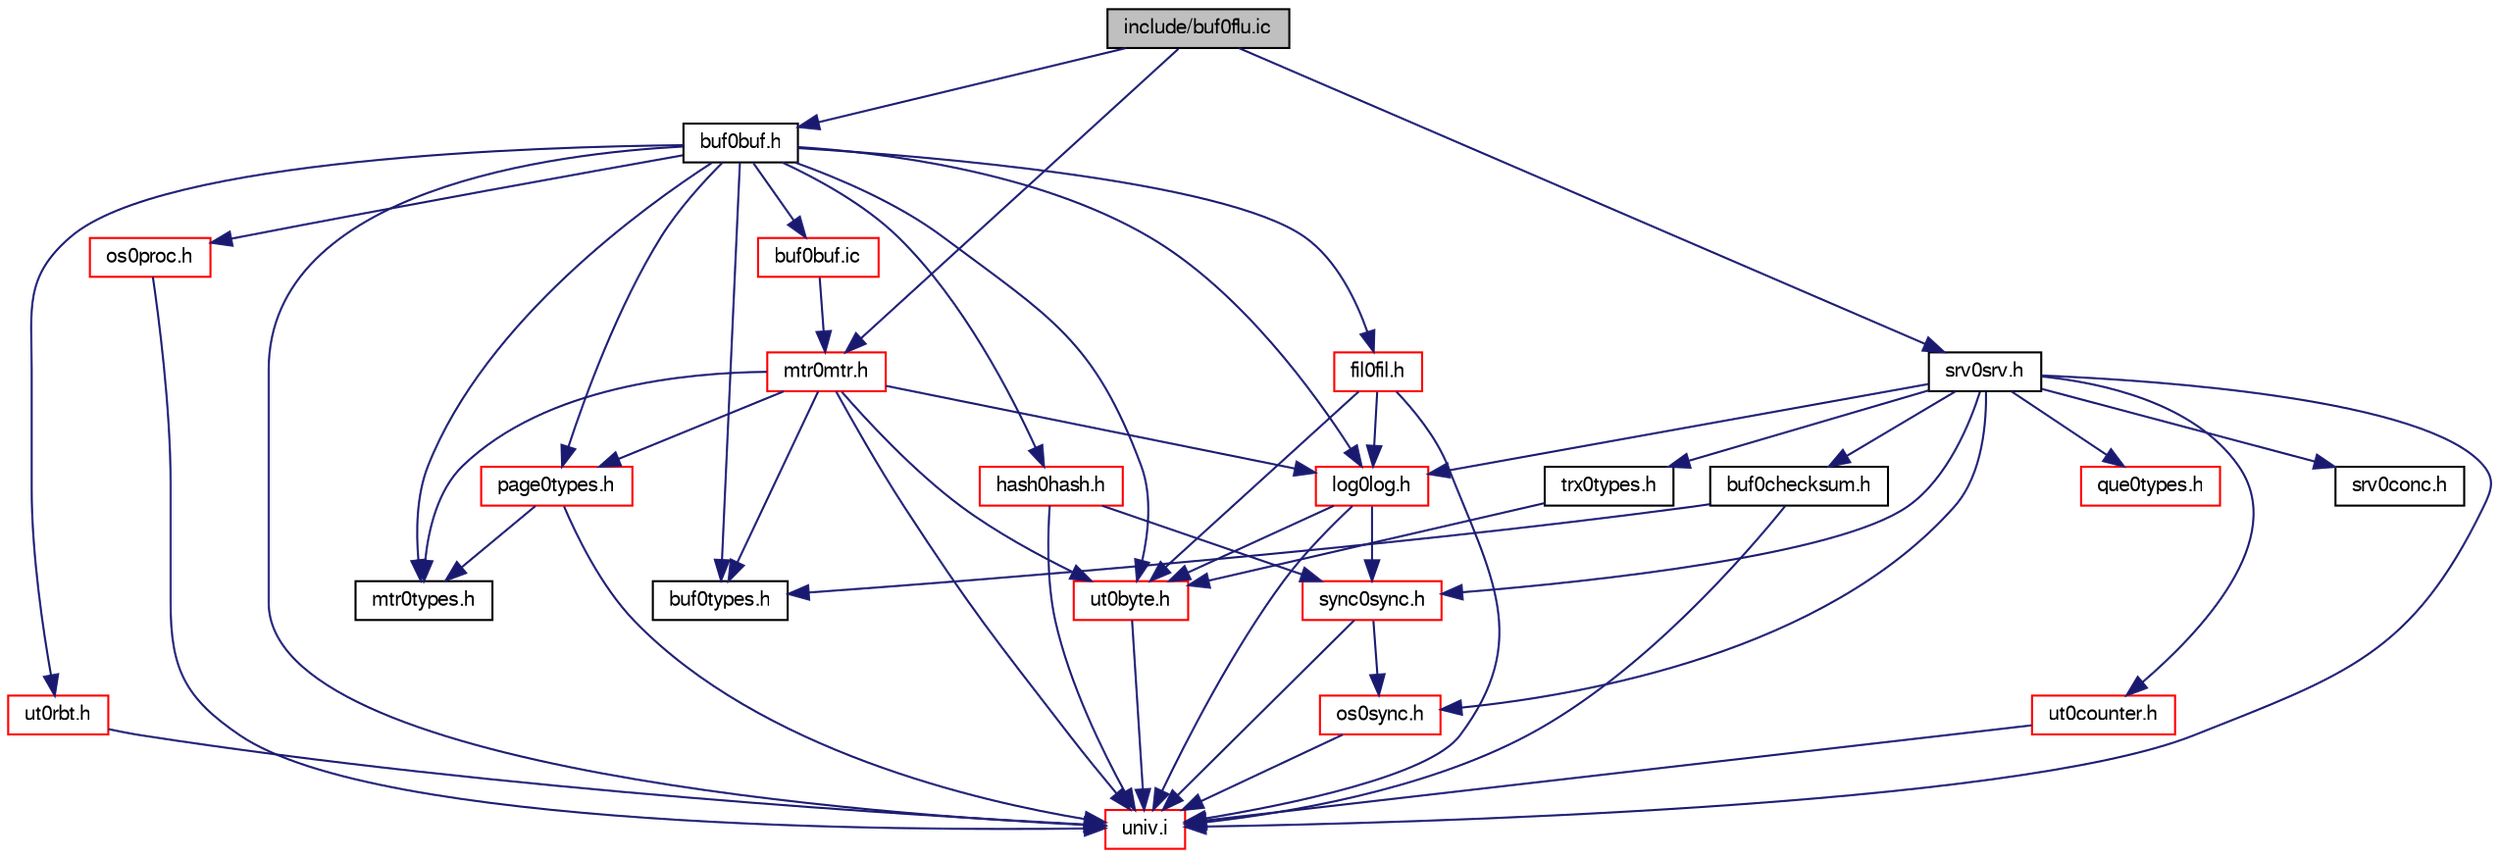 digraph "include/buf0flu.ic"
{
  bgcolor="transparent";
  edge [fontname="FreeSans",fontsize="10",labelfontname="FreeSans",labelfontsize="10"];
  node [fontname="FreeSans",fontsize="10",shape=record];
  Node1 [label="include/buf0flu.ic",height=0.2,width=0.4,color="black", fillcolor="grey75", style="filled" fontcolor="black"];
  Node1 -> Node2 [color="midnightblue",fontsize="10",style="solid",fontname="FreeSans"];
  Node2 [label="buf0buf.h",height=0.2,width=0.4,color="black",URL="$buf0buf_8h.html"];
  Node2 -> Node3 [color="midnightblue",fontsize="10",style="solid",fontname="FreeSans"];
  Node3 [label="univ.i",height=0.2,width=0.4,color="red",URL="$univ_8i.html"];
  Node2 -> Node4 [color="midnightblue",fontsize="10",style="solid",fontname="FreeSans"];
  Node4 [label="fil0fil.h",height=0.2,width=0.4,color="red",URL="$fil0fil_8h.html"];
  Node4 -> Node3 [color="midnightblue",fontsize="10",style="solid",fontname="FreeSans"];
  Node4 -> Node5 [color="midnightblue",fontsize="10",style="solid",fontname="FreeSans"];
  Node5 [label="ut0byte.h",height=0.2,width=0.4,color="red",URL="$ut0byte_8h.html"];
  Node5 -> Node3 [color="midnightblue",fontsize="10",style="solid",fontname="FreeSans"];
  Node4 -> Node6 [color="midnightblue",fontsize="10",style="solid",fontname="FreeSans"];
  Node6 [label="log0log.h",height=0.2,width=0.4,color="red",URL="$log0log_8h.html"];
  Node6 -> Node3 [color="midnightblue",fontsize="10",style="solid",fontname="FreeSans"];
  Node6 -> Node5 [color="midnightblue",fontsize="10",style="solid",fontname="FreeSans"];
  Node6 -> Node7 [color="midnightblue",fontsize="10",style="solid",fontname="FreeSans"];
  Node7 [label="sync0sync.h",height=0.2,width=0.4,color="red",URL="$sync0sync_8h.html"];
  Node7 -> Node3 [color="midnightblue",fontsize="10",style="solid",fontname="FreeSans"];
  Node7 -> Node8 [color="midnightblue",fontsize="10",style="solid",fontname="FreeSans"];
  Node8 [label="os0sync.h",height=0.2,width=0.4,color="red",URL="$os0sync_8h.html"];
  Node8 -> Node3 [color="midnightblue",fontsize="10",style="solid",fontname="FreeSans"];
  Node2 -> Node9 [color="midnightblue",fontsize="10",style="solid",fontname="FreeSans"];
  Node9 [label="mtr0types.h",height=0.2,width=0.4,color="black",URL="$mtr0types_8h.html"];
  Node2 -> Node10 [color="midnightblue",fontsize="10",style="solid",fontname="FreeSans"];
  Node10 [label="buf0types.h",height=0.2,width=0.4,color="black",URL="$buf0types_8h.html"];
  Node2 -> Node11 [color="midnightblue",fontsize="10",style="solid",fontname="FreeSans"];
  Node11 [label="hash0hash.h",height=0.2,width=0.4,color="red",URL="$hash0hash_8h.html"];
  Node11 -> Node3 [color="midnightblue",fontsize="10",style="solid",fontname="FreeSans"];
  Node11 -> Node7 [color="midnightblue",fontsize="10",style="solid",fontname="FreeSans"];
  Node2 -> Node5 [color="midnightblue",fontsize="10",style="solid",fontname="FreeSans"];
  Node2 -> Node12 [color="midnightblue",fontsize="10",style="solid",fontname="FreeSans"];
  Node12 [label="page0types.h",height=0.2,width=0.4,color="red",URL="$page0types_8h.html"];
  Node12 -> Node3 [color="midnightblue",fontsize="10",style="solid",fontname="FreeSans"];
  Node12 -> Node9 [color="midnightblue",fontsize="10",style="solid",fontname="FreeSans"];
  Node2 -> Node13 [color="midnightblue",fontsize="10",style="solid",fontname="FreeSans"];
  Node13 [label="ut0rbt.h",height=0.2,width=0.4,color="red",URL="$ut0rbt_8h.html"];
  Node13 -> Node3 [color="midnightblue",fontsize="10",style="solid",fontname="FreeSans"];
  Node2 -> Node14 [color="midnightblue",fontsize="10",style="solid",fontname="FreeSans"];
  Node14 [label="os0proc.h",height=0.2,width=0.4,color="red",URL="$os0proc_8h.html"];
  Node14 -> Node3 [color="midnightblue",fontsize="10",style="solid",fontname="FreeSans"];
  Node2 -> Node6 [color="midnightblue",fontsize="10",style="solid",fontname="FreeSans"];
  Node2 -> Node15 [color="midnightblue",fontsize="10",style="solid",fontname="FreeSans"];
  Node15 [label="buf0buf.ic",height=0.2,width=0.4,color="red",URL="$buf0buf_8ic.html"];
  Node15 -> Node16 [color="midnightblue",fontsize="10",style="solid",fontname="FreeSans"];
  Node16 [label="mtr0mtr.h",height=0.2,width=0.4,color="red",URL="$mtr0mtr_8h.html"];
  Node16 -> Node3 [color="midnightblue",fontsize="10",style="solid",fontname="FreeSans"];
  Node16 -> Node10 [color="midnightblue",fontsize="10",style="solid",fontname="FreeSans"];
  Node16 -> Node5 [color="midnightblue",fontsize="10",style="solid",fontname="FreeSans"];
  Node16 -> Node9 [color="midnightblue",fontsize="10",style="solid",fontname="FreeSans"];
  Node16 -> Node12 [color="midnightblue",fontsize="10",style="solid",fontname="FreeSans"];
  Node16 -> Node6 [color="midnightblue",fontsize="10",style="solid",fontname="FreeSans"];
  Node1 -> Node16 [color="midnightblue",fontsize="10",style="solid",fontname="FreeSans"];
  Node1 -> Node17 [color="midnightblue",fontsize="10",style="solid",fontname="FreeSans"];
  Node17 [label="srv0srv.h",height=0.2,width=0.4,color="black",URL="$srv0srv_8h.html"];
  Node17 -> Node3 [color="midnightblue",fontsize="10",style="solid",fontname="FreeSans"];
  Node17 -> Node6 [color="midnightblue",fontsize="10",style="solid",fontname="FreeSans"];
  Node17 -> Node7 [color="midnightblue",fontsize="10",style="solid",fontname="FreeSans"];
  Node17 -> Node8 [color="midnightblue",fontsize="10",style="solid",fontname="FreeSans"];
  Node17 -> Node18 [color="midnightblue",fontsize="10",style="solid",fontname="FreeSans"];
  Node18 [label="que0types.h",height=0.2,width=0.4,color="red",URL="$que0types_8h.html"];
  Node17 -> Node19 [color="midnightblue",fontsize="10",style="solid",fontname="FreeSans"];
  Node19 [label="trx0types.h",height=0.2,width=0.4,color="black",URL="$trx0types_8h.html"];
  Node19 -> Node5 [color="midnightblue",fontsize="10",style="solid",fontname="FreeSans"];
  Node17 -> Node20 [color="midnightblue",fontsize="10",style="solid",fontname="FreeSans"];
  Node20 [label="srv0conc.h",height=0.2,width=0.4,color="black",URL="$srv0conc_8h_source.html"];
  Node17 -> Node21 [color="midnightblue",fontsize="10",style="solid",fontname="FreeSans"];
  Node21 [label="buf0checksum.h",height=0.2,width=0.4,color="black",URL="$buf0checksum_8h_source.html"];
  Node21 -> Node3 [color="midnightblue",fontsize="10",style="solid",fontname="FreeSans"];
  Node21 -> Node10 [color="midnightblue",fontsize="10",style="solid",fontname="FreeSans"];
  Node17 -> Node22 [color="midnightblue",fontsize="10",style="solid",fontname="FreeSans"];
  Node22 [label="ut0counter.h",height=0.2,width=0.4,color="red",URL="$ut0counter_8h.html"];
  Node22 -> Node3 [color="midnightblue",fontsize="10",style="solid",fontname="FreeSans"];
}
